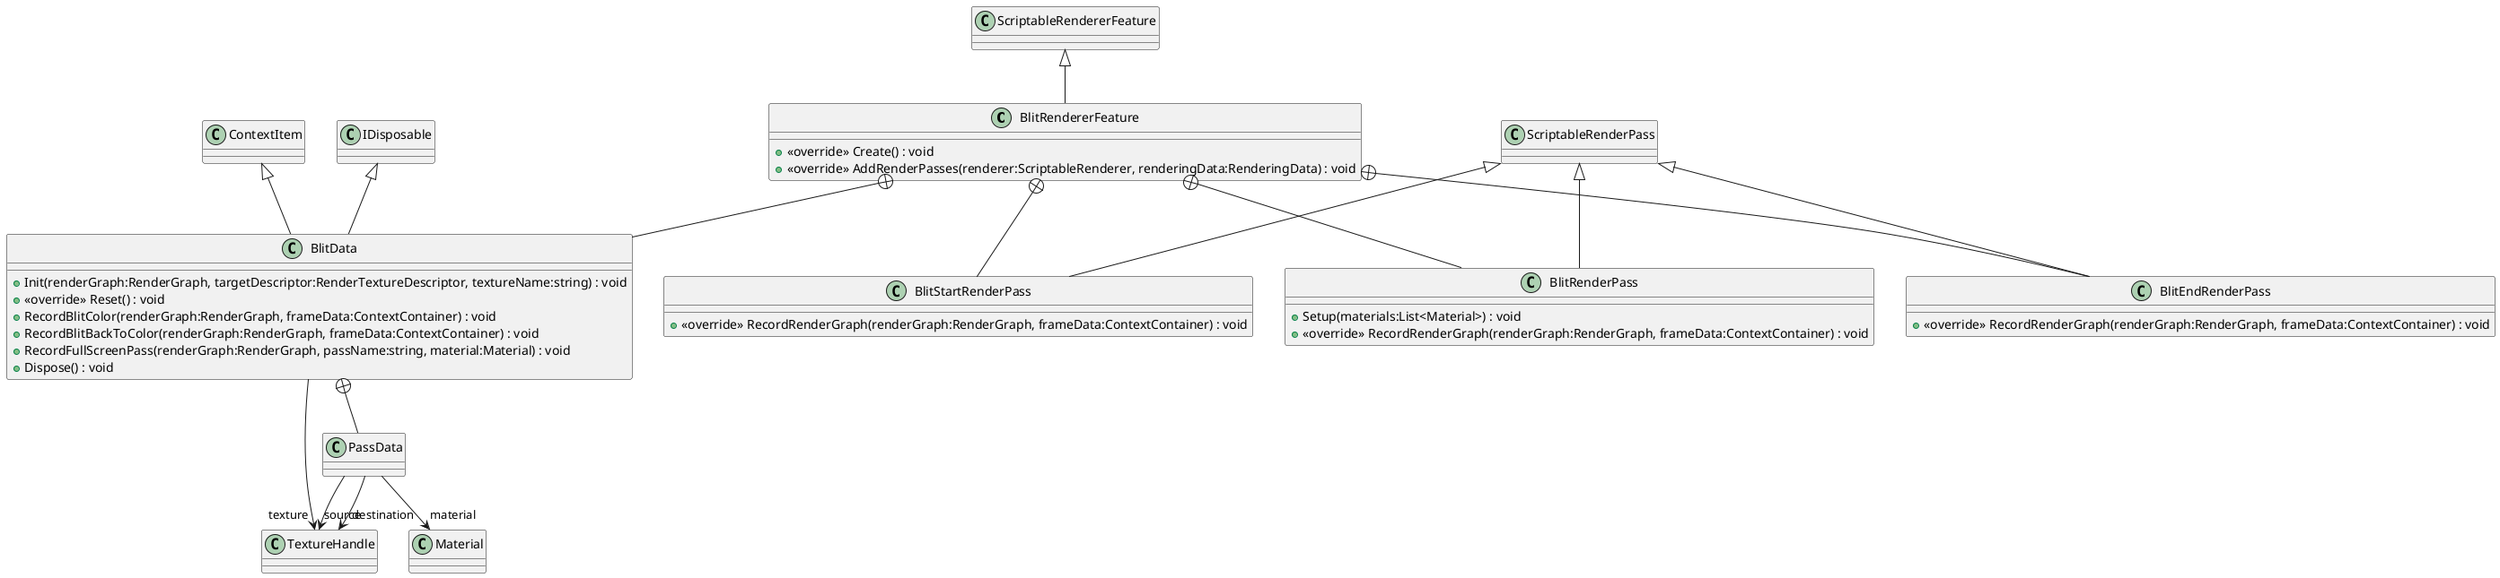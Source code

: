 @startuml
class BlitRendererFeature {
    + <<override>> Create() : void
    + <<override>> AddRenderPasses(renderer:ScriptableRenderer, renderingData:RenderingData) : void
}
class BlitData {
    + Init(renderGraph:RenderGraph, targetDescriptor:RenderTextureDescriptor, textureName:string) : void
    + <<override>> Reset() : void
    + RecordBlitColor(renderGraph:RenderGraph, frameData:ContextContainer) : void
    + RecordBlitBackToColor(renderGraph:RenderGraph, frameData:ContextContainer) : void
    + RecordFullScreenPass(renderGraph:RenderGraph, passName:string, material:Material) : void
    + Dispose() : void
}
class BlitStartRenderPass {
    + <<override>> RecordRenderGraph(renderGraph:RenderGraph, frameData:ContextContainer) : void
}
class BlitRenderPass {
    + Setup(materials:List<Material>) : void
    + <<override>> RecordRenderGraph(renderGraph:RenderGraph, frameData:ContextContainer) : void
}
class BlitEndRenderPass {
    + <<override>> RecordRenderGraph(renderGraph:RenderGraph, frameData:ContextContainer) : void
}
class PassData {
}
ScriptableRendererFeature <|-- BlitRendererFeature
BlitRendererFeature +-- BlitData
ContextItem <|-- BlitData
IDisposable <|-- BlitData
BlitData --> "texture" TextureHandle
BlitRendererFeature +-- BlitStartRenderPass
ScriptableRenderPass <|-- BlitStartRenderPass
BlitRendererFeature +-- BlitRenderPass
ScriptableRenderPass <|-- BlitRenderPass
BlitRendererFeature +-- BlitEndRenderPass
ScriptableRenderPass <|-- BlitEndRenderPass
BlitData +-- PassData
PassData --> "source" TextureHandle
PassData --> "destination" TextureHandle
PassData --> "material" Material
@enduml
